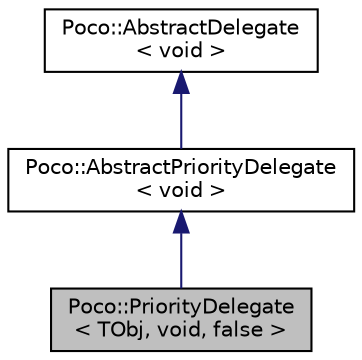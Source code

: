 digraph "Poco::PriorityDelegate&lt; TObj, void, false &gt;"
{
 // LATEX_PDF_SIZE
  edge [fontname="Helvetica",fontsize="10",labelfontname="Helvetica",labelfontsize="10"];
  node [fontname="Helvetica",fontsize="10",shape=record];
  Node1 [label="Poco::PriorityDelegate\l\< TObj, void, false \>",height=0.2,width=0.4,color="black", fillcolor="grey75", style="filled", fontcolor="black",tooltip=" "];
  Node2 -> Node1 [dir="back",color="midnightblue",fontsize="10",style="solid"];
  Node2 [label="Poco::AbstractPriorityDelegate\l\< void \>",height=0.2,width=0.4,color="black", fillcolor="white", style="filled",URL="$classPoco_1_1AbstractPriorityDelegate.html",tooltip=" "];
  Node3 -> Node2 [dir="back",color="midnightblue",fontsize="10",style="solid"];
  Node3 [label="Poco::AbstractDelegate\l\< void \>",height=0.2,width=0.4,color="black", fillcolor="white", style="filled",URL="$classPoco_1_1AbstractDelegate_3_01void_01_4.html",tooltip="Base class for Delegate and Expire."];
}
